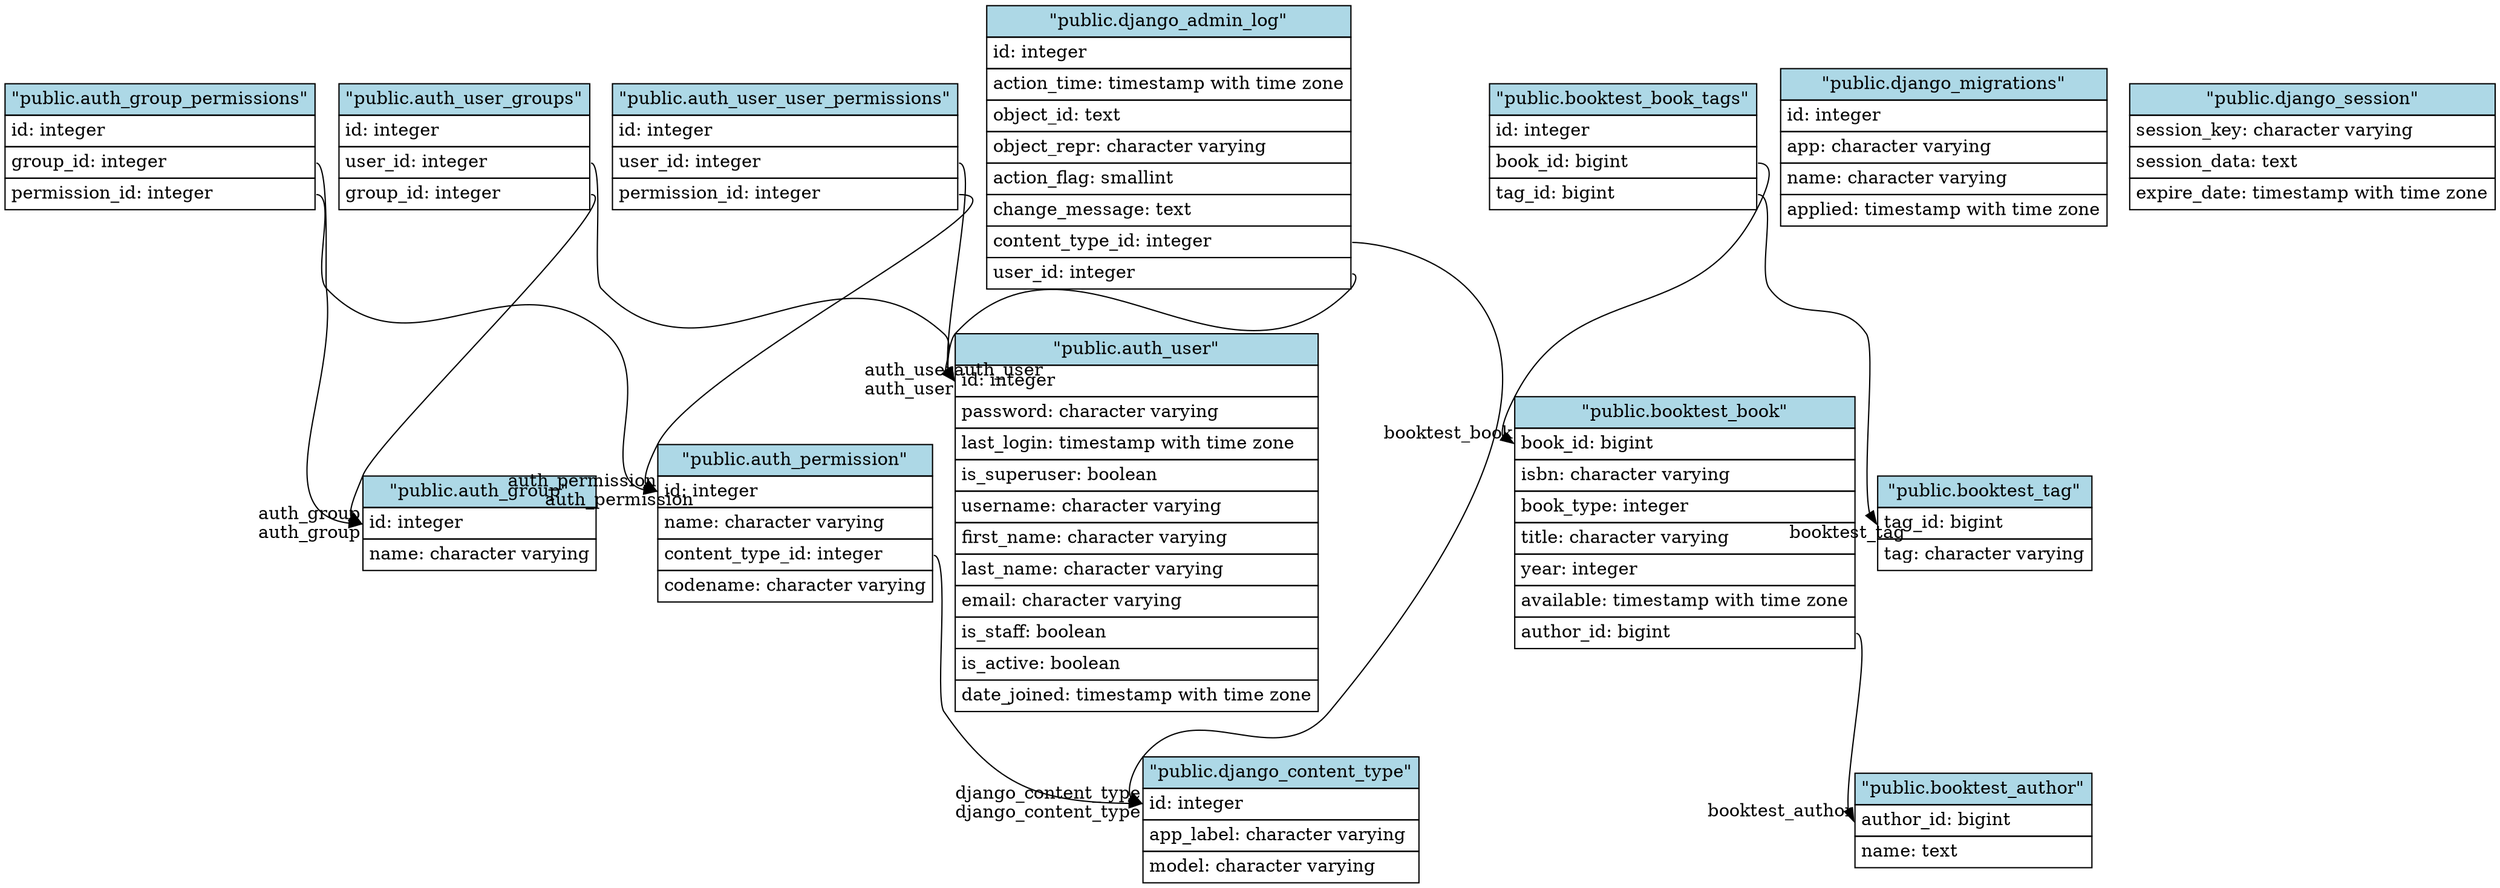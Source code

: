 // Generated by XO.
digraph public {
	// Defaults
	node [shape=none, margin=0]
	
	// Nodes (tables)
	"public.auth_group" [ label=<
		<table border="0" cellborder="1" cellspacing="0" cellpadding="4">
		<tr><td bgcolor="lightblue">"public.auth_group"</td></tr>
		<tr><td align="left" PORT="id">id: integer</td></tr>
		<tr><td align="left" PORT="name">name: character varying</td></tr>
		</table>> ]
	
	"public.auth_group_permissions" [ label=<
		<table border="0" cellborder="1" cellspacing="0" cellpadding="4">
		<tr><td bgcolor="lightblue">"public.auth_group_permissions"</td></tr>
		<tr><td align="left" PORT="id">id: integer</td></tr>
		<tr><td align="left" PORT="group_id">group_id: integer</td></tr>
		<tr><td align="left" PORT="permission_id">permission_id: integer</td></tr>
		</table>> ]
	
	"public.auth_permission" [ label=<
		<table border="0" cellborder="1" cellspacing="0" cellpadding="4">
		<tr><td bgcolor="lightblue">"public.auth_permission"</td></tr>
		<tr><td align="left" PORT="id">id: integer</td></tr>
		<tr><td align="left" PORT="name">name: character varying</td></tr>
		<tr><td align="left" PORT="content_type_id">content_type_id: integer</td></tr>
		<tr><td align="left" PORT="codename">codename: character varying</td></tr>
		</table>> ]
	
	"public.auth_user" [ label=<
		<table border="0" cellborder="1" cellspacing="0" cellpadding="4">
		<tr><td bgcolor="lightblue">"public.auth_user"</td></tr>
		<tr><td align="left" PORT="id">id: integer</td></tr>
		<tr><td align="left" PORT="password">password: character varying</td></tr>
		<tr><td align="left" PORT="last_login">last_login: timestamp with time zone</td></tr>
		<tr><td align="left" PORT="is_superuser">is_superuser: boolean</td></tr>
		<tr><td align="left" PORT="username">username: character varying</td></tr>
		<tr><td align="left" PORT="first_name">first_name: character varying</td></tr>
		<tr><td align="left" PORT="last_name">last_name: character varying</td></tr>
		<tr><td align="left" PORT="email">email: character varying</td></tr>
		<tr><td align="left" PORT="is_staff">is_staff: boolean</td></tr>
		<tr><td align="left" PORT="is_active">is_active: boolean</td></tr>
		<tr><td align="left" PORT="date_joined">date_joined: timestamp with time zone</td></tr>
		</table>> ]
	
	"public.auth_user_groups" [ label=<
		<table border="0" cellborder="1" cellspacing="0" cellpadding="4">
		<tr><td bgcolor="lightblue">"public.auth_user_groups"</td></tr>
		<tr><td align="left" PORT="id">id: integer</td></tr>
		<tr><td align="left" PORT="user_id">user_id: integer</td></tr>
		<tr><td align="left" PORT="group_id">group_id: integer</td></tr>
		</table>> ]
	
	"public.auth_user_user_permissions" [ label=<
		<table border="0" cellborder="1" cellspacing="0" cellpadding="4">
		<tr><td bgcolor="lightblue">"public.auth_user_user_permissions"</td></tr>
		<tr><td align="left" PORT="id">id: integer</td></tr>
		<tr><td align="left" PORT="user_id">user_id: integer</td></tr>
		<tr><td align="left" PORT="permission_id">permission_id: integer</td></tr>
		</table>> ]
	
	"public.booktest_author" [ label=<
		<table border="0" cellborder="1" cellspacing="0" cellpadding="4">
		<tr><td bgcolor="lightblue">"public.booktest_author"</td></tr>
		<tr><td align="left" PORT="author_id">author_id: bigint</td></tr>
		<tr><td align="left" PORT="name">name: text</td></tr>
		</table>> ]
	
	"public.booktest_book" [ label=<
		<table border="0" cellborder="1" cellspacing="0" cellpadding="4">
		<tr><td bgcolor="lightblue">"public.booktest_book"</td></tr>
		<tr><td align="left" PORT="book_id">book_id: bigint</td></tr>
		<tr><td align="left" PORT="isbn">isbn: character varying</td></tr>
		<tr><td align="left" PORT="book_type">book_type: integer</td></tr>
		<tr><td align="left" PORT="title">title: character varying</td></tr>
		<tr><td align="left" PORT="year">year: integer</td></tr>
		<tr><td align="left" PORT="available">available: timestamp with time zone</td></tr>
		<tr><td align="left" PORT="author_id">author_id: bigint</td></tr>
		</table>> ]
	
	"public.booktest_book_tags" [ label=<
		<table border="0" cellborder="1" cellspacing="0" cellpadding="4">
		<tr><td bgcolor="lightblue">"public.booktest_book_tags"</td></tr>
		<tr><td align="left" PORT="id">id: integer</td></tr>
		<tr><td align="left" PORT="book_id">book_id: bigint</td></tr>
		<tr><td align="left" PORT="tag_id">tag_id: bigint</td></tr>
		</table>> ]
	
	"public.booktest_tag" [ label=<
		<table border="0" cellborder="1" cellspacing="0" cellpadding="4">
		<tr><td bgcolor="lightblue">"public.booktest_tag"</td></tr>
		<tr><td align="left" PORT="tag_id">tag_id: bigint</td></tr>
		<tr><td align="left" PORT="tag">tag: character varying</td></tr>
		</table>> ]
	
	"public.django_admin_log" [ label=<
		<table border="0" cellborder="1" cellspacing="0" cellpadding="4">
		<tr><td bgcolor="lightblue">"public.django_admin_log"</td></tr>
		<tr><td align="left" PORT="id">id: integer</td></tr>
		<tr><td align="left" PORT="action_time">action_time: timestamp with time zone</td></tr>
		<tr><td align="left" PORT="object_id">object_id: text</td></tr>
		<tr><td align="left" PORT="object_repr">object_repr: character varying</td></tr>
		<tr><td align="left" PORT="action_flag">action_flag: smallint</td></tr>
		<tr><td align="left" PORT="change_message">change_message: text</td></tr>
		<tr><td align="left" PORT="content_type_id">content_type_id: integer</td></tr>
		<tr><td align="left" PORT="user_id">user_id: integer</td></tr>
		</table>> ]
	
	"public.django_content_type" [ label=<
		<table border="0" cellborder="1" cellspacing="0" cellpadding="4">
		<tr><td bgcolor="lightblue">"public.django_content_type"</td></tr>
		<tr><td align="left" PORT="id">id: integer</td></tr>
		<tr><td align="left" PORT="app_label">app_label: character varying</td></tr>
		<tr><td align="left" PORT="model">model: character varying</td></tr>
		</table>> ]
	
	"public.django_migrations" [ label=<
		<table border="0" cellborder="1" cellspacing="0" cellpadding="4">
		<tr><td bgcolor="lightblue">"public.django_migrations"</td></tr>
		<tr><td align="left" PORT="id">id: integer</td></tr>
		<tr><td align="left" PORT="app">app: character varying</td></tr>
		<tr><td align="left" PORT="name">name: character varying</td></tr>
		<tr><td align="left" PORT="applied">applied: timestamp with time zone</td></tr>
		</table>> ]
	
	"public.django_session" [ label=<
		<table border="0" cellborder="1" cellspacing="0" cellpadding="4">
		<tr><td bgcolor="lightblue">"public.django_session"</td></tr>
		<tr><td align="left" PORT="session_key">session_key: character varying</td></tr>
		<tr><td align="left" PORT="session_data">session_data: text</td></tr>
		<tr><td align="left" PORT="expire_date">expire_date: timestamp with time zone</td></tr>
		</table>> ]
	
	"public.auth_group_permissions":"permission_id":e -> "public.auth_permission":"id":w [
		headlabel="auth_permission"]
	"public.auth_group_permissions":"group_id":e -> "public.auth_group":"id":w [
		headlabel="auth_group"]
	"public.auth_permission":"content_type_id":e -> "public.django_content_type":"id":w [
		headlabel="django_content_type"]
	"public.auth_user_groups":"group_id":e -> "public.auth_group":"id":w [
		headlabel="auth_group"]
	"public.auth_user_groups":"user_id":e -> "public.auth_user":"id":w [
		headlabel="auth_user"]
	"public.auth_user_user_permissions":"permission_id":e -> "public.auth_permission":"id":w [
		headlabel="auth_permission"]
	"public.auth_user_user_permissions":"user_id":e -> "public.auth_user":"id":w [
		headlabel="auth_user"]
	"public.booktest_book":"author_id":e -> "public.booktest_author":"author_id":w [
		headlabel="booktest_author"]
	"public.booktest_book_tags":"book_id":e -> "public.booktest_book":"book_id":w [
		headlabel="booktest_book"]
	"public.booktest_book_tags":"tag_id":e -> "public.booktest_tag":"tag_id":w [
		headlabel="booktest_tag"]
	"public.django_admin_log":"content_type_id":e -> "public.django_content_type":"id":w [
		headlabel="django_content_type"]
	"public.django_admin_log":"user_id":e -> "public.auth_user":"id":w [
		headlabel="auth_user"]
}
